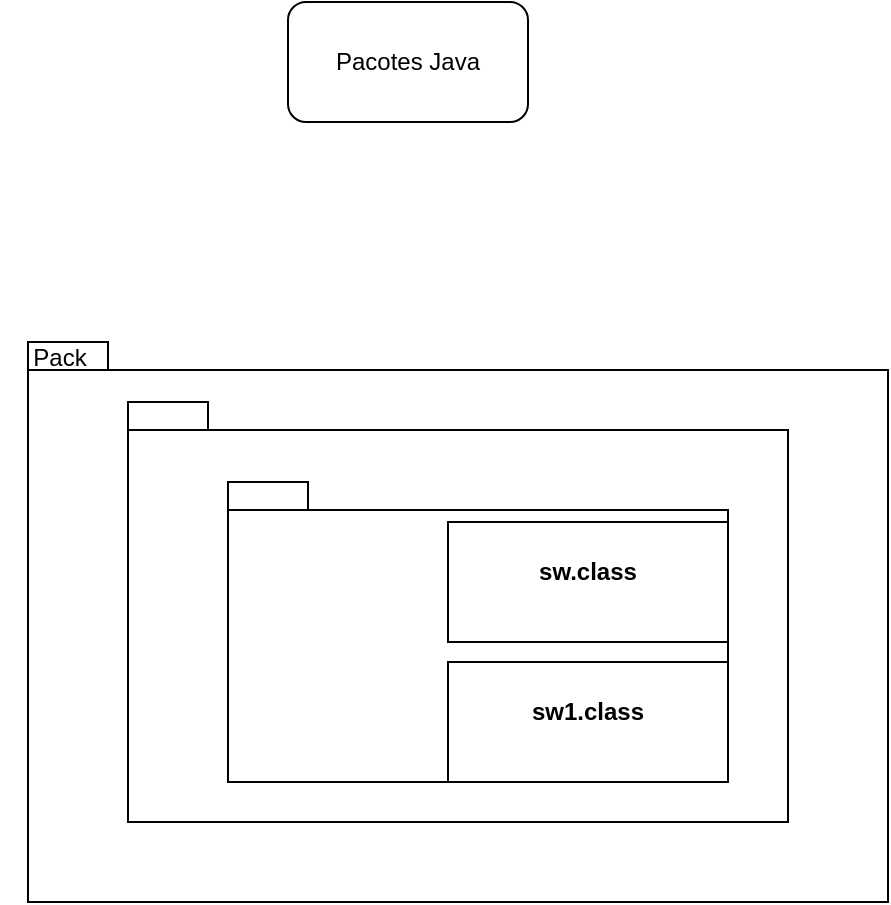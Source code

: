 <mxfile version="21.2.8" type="device">
  <diagram name="Página-1" id="DAl4M0JczUaKFbXc6naC">
    <mxGraphModel dx="462" dy="820" grid="0" gridSize="10" guides="1" tooltips="1" connect="1" arrows="1" fold="1" page="1" pageScale="1" pageWidth="1654" pageHeight="1169" math="0" shadow="0">
      <root>
        <mxCell id="0" />
        <mxCell id="1" parent="0" />
        <mxCell id="xO9OHOfNT9LdRq1MfHPq-1" value="Pacotes Java&lt;br&gt;" style="rounded=1;whiteSpace=wrap;html=1;" vertex="1" parent="1">
          <mxGeometry x="170" y="20" width="120" height="60" as="geometry" />
        </mxCell>
        <mxCell id="xO9OHOfNT9LdRq1MfHPq-2" value="" style="shape=folder;fontStyle=1;spacingTop=10;tabWidth=40;tabHeight=14;tabPosition=left;html=1;whiteSpace=wrap;" vertex="1" parent="1">
          <mxGeometry x="40" y="190" width="430" height="280" as="geometry" />
        </mxCell>
        <mxCell id="xO9OHOfNT9LdRq1MfHPq-3" value="" style="shape=folder;fontStyle=1;spacingTop=10;tabWidth=40;tabHeight=14;tabPosition=left;html=1;whiteSpace=wrap;" vertex="1" parent="1">
          <mxGeometry x="90" y="220" width="330" height="210" as="geometry" />
        </mxCell>
        <mxCell id="xO9OHOfNT9LdRq1MfHPq-5" value="" style="shape=folder;fontStyle=1;spacingTop=10;tabWidth=40;tabHeight=14;tabPosition=left;html=1;whiteSpace=wrap;" vertex="1" parent="1">
          <mxGeometry x="140" y="260" width="250" height="150" as="geometry" />
        </mxCell>
        <mxCell id="xO9OHOfNT9LdRq1MfHPq-6" value="&lt;p style=&quot;margin:0px;margin-top:4px;text-align:center;&quot;&gt;&lt;br&gt;&lt;b&gt;sw.class&lt;/b&gt;&lt;/p&gt;&lt;p style=&quot;margin:0px;margin-top:4px;text-align:center;&quot;&gt;&lt;b&gt;&lt;br&gt;&lt;/b&gt;&lt;/p&gt;" style="verticalAlign=top;align=left;overflow=fill;fontSize=12;fontFamily=Helvetica;html=1;whiteSpace=wrap;" vertex="1" parent="1">
          <mxGeometry x="250" y="280" width="140" height="60" as="geometry" />
        </mxCell>
        <mxCell id="xO9OHOfNT9LdRq1MfHPq-7" value="&lt;p style=&quot;margin:0px;margin-top:4px;text-align:center;&quot;&gt;&lt;br&gt;&lt;b&gt;sw1.class&lt;/b&gt;&lt;/p&gt;" style="verticalAlign=top;align=left;overflow=fill;fontSize=12;fontFamily=Helvetica;html=1;whiteSpace=wrap;" vertex="1" parent="1">
          <mxGeometry x="250" y="350" width="140" height="60" as="geometry" />
        </mxCell>
        <mxCell id="xO9OHOfNT9LdRq1MfHPq-8" value="Pack" style="text;strokeColor=none;align=center;fillColor=none;html=1;verticalAlign=middle;whiteSpace=wrap;rounded=0;" vertex="1" parent="1">
          <mxGeometry x="26" y="183" width="60" height="30" as="geometry" />
        </mxCell>
      </root>
    </mxGraphModel>
  </diagram>
</mxfile>
